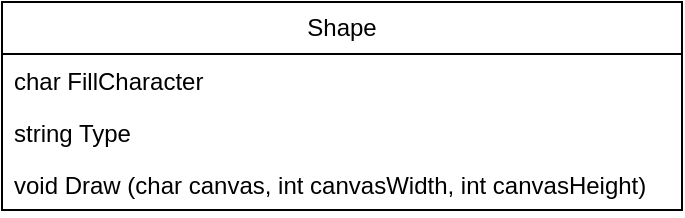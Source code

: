 <mxfile version="24.4.0" type="device">
  <diagram name="Страница — 1" id="r_40TPGry6UtNpn8Dr-R">
    <mxGraphModel dx="1050" dy="629" grid="1" gridSize="10" guides="1" tooltips="1" connect="1" arrows="1" fold="1" page="1" pageScale="1" pageWidth="827" pageHeight="1169" math="0" shadow="0">
      <root>
        <mxCell id="0" />
        <mxCell id="1" parent="0" />
        <mxCell id="BcOPINnzi3LQQ6gc-pIh-1" value="Shape" style="swimlane;fontStyle=0;childLayout=stackLayout;horizontal=1;startSize=26;fillColor=none;horizontalStack=0;resizeParent=1;resizeParentMax=0;resizeLast=0;collapsible=1;marginBottom=0;whiteSpace=wrap;html=1;" vertex="1" parent="1">
          <mxGeometry x="230" y="110" width="340" height="104" as="geometry" />
        </mxCell>
        <mxCell id="BcOPINnzi3LQQ6gc-pIh-2" value="char FillCharacter" style="text;strokeColor=none;fillColor=none;align=left;verticalAlign=top;spacingLeft=4;spacingRight=4;overflow=hidden;rotatable=0;points=[[0,0.5],[1,0.5]];portConstraint=eastwest;whiteSpace=wrap;html=1;" vertex="1" parent="BcOPINnzi3LQQ6gc-pIh-1">
          <mxGeometry y="26" width="340" height="26" as="geometry" />
        </mxCell>
        <mxCell id="BcOPINnzi3LQQ6gc-pIh-3" value="string Type" style="text;strokeColor=none;fillColor=none;align=left;verticalAlign=top;spacingLeft=4;spacingRight=4;overflow=hidden;rotatable=0;points=[[0,0.5],[1,0.5]];portConstraint=eastwest;whiteSpace=wrap;html=1;" vertex="1" parent="BcOPINnzi3LQQ6gc-pIh-1">
          <mxGeometry y="52" width="340" height="26" as="geometry" />
        </mxCell>
        <mxCell id="BcOPINnzi3LQQ6gc-pIh-4" value="void Draw (char canvas, int canvasWidth, int canvasHeight)" style="text;strokeColor=none;fillColor=none;align=left;verticalAlign=top;spacingLeft=4;spacingRight=4;overflow=hidden;rotatable=0;points=[[0,0.5],[1,0.5]];portConstraint=eastwest;whiteSpace=wrap;html=1;" vertex="1" parent="BcOPINnzi3LQQ6gc-pIh-1">
          <mxGeometry y="78" width="340" height="26" as="geometry" />
        </mxCell>
      </root>
    </mxGraphModel>
  </diagram>
</mxfile>
